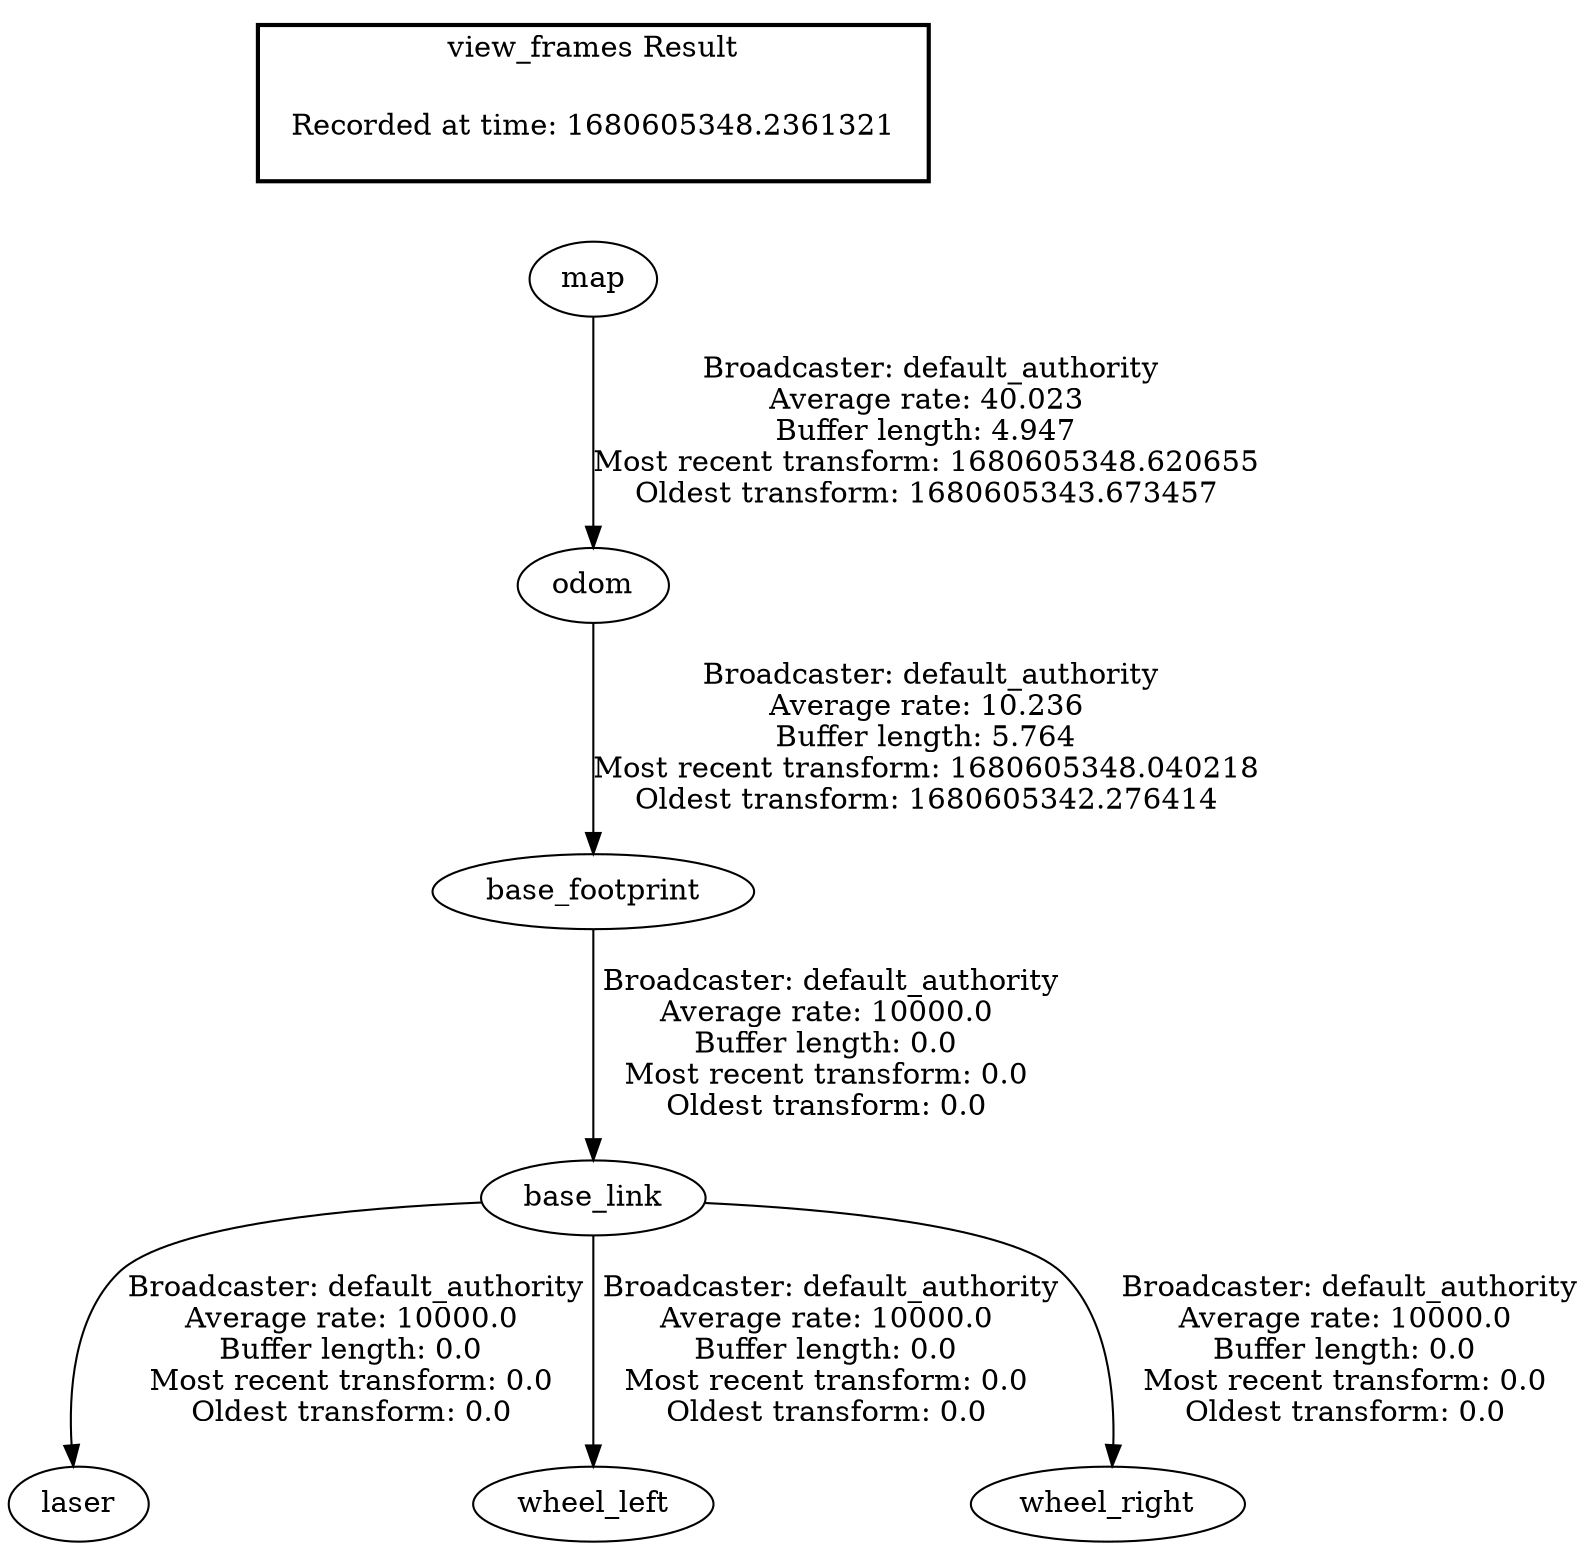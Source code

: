 digraph G {
"odom" -> "base_footprint"[label=" Broadcaster: default_authority\nAverage rate: 10.236\nBuffer length: 5.764\nMost recent transform: 1680605348.040218\nOldest transform: 1680605342.276414\n"];
"map" -> "odom"[label=" Broadcaster: default_authority\nAverage rate: 40.023\nBuffer length: 4.947\nMost recent transform: 1680605348.620655\nOldest transform: 1680605343.673457\n"];
"base_footprint" -> "base_link"[label=" Broadcaster: default_authority\nAverage rate: 10000.0\nBuffer length: 0.0\nMost recent transform: 0.0\nOldest transform: 0.0\n"];
"base_link" -> "laser"[label=" Broadcaster: default_authority\nAverage rate: 10000.0\nBuffer length: 0.0\nMost recent transform: 0.0\nOldest transform: 0.0\n"];
"base_link" -> "wheel_left"[label=" Broadcaster: default_authority\nAverage rate: 10000.0\nBuffer length: 0.0\nMost recent transform: 0.0\nOldest transform: 0.0\n"];
"base_link" -> "wheel_right"[label=" Broadcaster: default_authority\nAverage rate: 10000.0\nBuffer length: 0.0\nMost recent transform: 0.0\nOldest transform: 0.0\n"];
edge [style=invis];
 subgraph cluster_legend { style=bold; color=black; label ="view_frames Result";
"Recorded at time: 1680605348.2361321"[ shape=plaintext ] ;
}->"map";
}